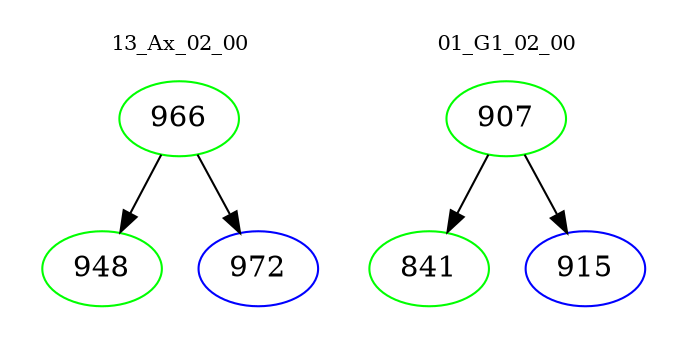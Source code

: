 digraph{
subgraph cluster_0 {
color = white
label = "13_Ax_02_00";
fontsize=10;
T0_966 [label="966", color="green"]
T0_966 -> T0_948 [color="black"]
T0_948 [label="948", color="green"]
T0_966 -> T0_972 [color="black"]
T0_972 [label="972", color="blue"]
}
subgraph cluster_1 {
color = white
label = "01_G1_02_00";
fontsize=10;
T1_907 [label="907", color="green"]
T1_907 -> T1_841 [color="black"]
T1_841 [label="841", color="green"]
T1_907 -> T1_915 [color="black"]
T1_915 [label="915", color="blue"]
}
}
